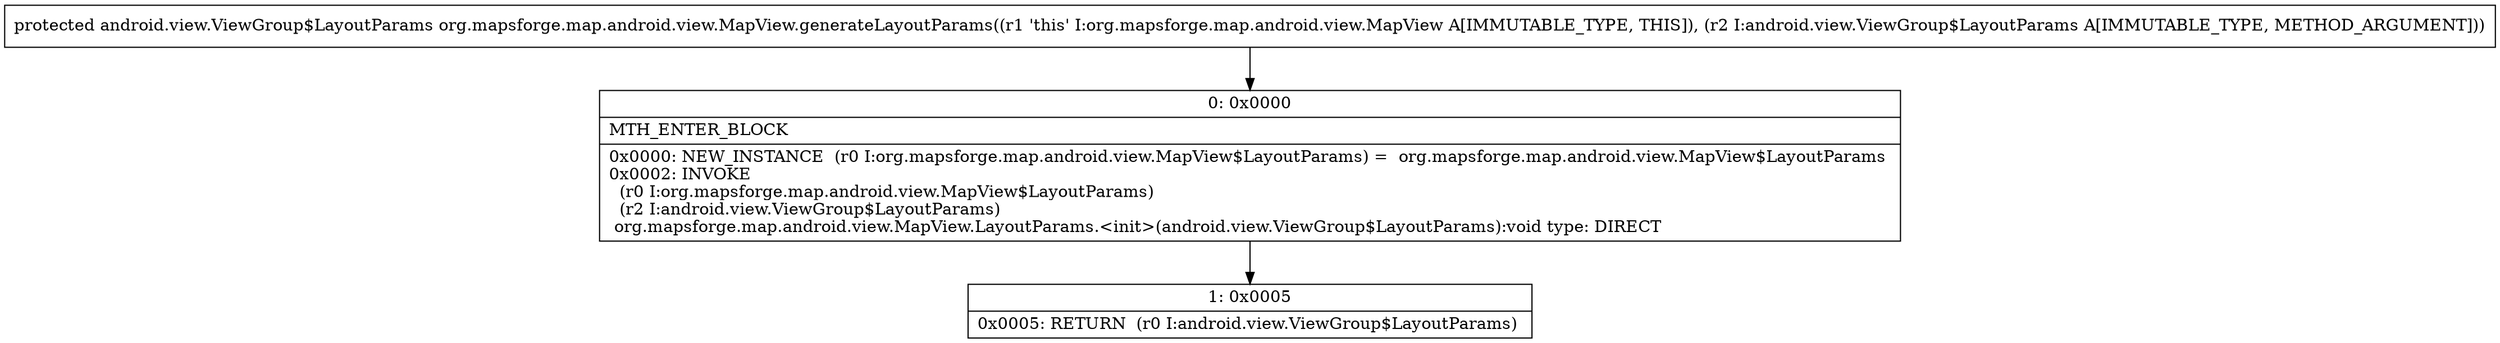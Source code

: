 digraph "CFG fororg.mapsforge.map.android.view.MapView.generateLayoutParams(Landroid\/view\/ViewGroup$LayoutParams;)Landroid\/view\/ViewGroup$LayoutParams;" {
Node_0 [shape=record,label="{0\:\ 0x0000|MTH_ENTER_BLOCK\l|0x0000: NEW_INSTANCE  (r0 I:org.mapsforge.map.android.view.MapView$LayoutParams) =  org.mapsforge.map.android.view.MapView$LayoutParams \l0x0002: INVOKE  \l  (r0 I:org.mapsforge.map.android.view.MapView$LayoutParams)\l  (r2 I:android.view.ViewGroup$LayoutParams)\l org.mapsforge.map.android.view.MapView.LayoutParams.\<init\>(android.view.ViewGroup$LayoutParams):void type: DIRECT \l}"];
Node_1 [shape=record,label="{1\:\ 0x0005|0x0005: RETURN  (r0 I:android.view.ViewGroup$LayoutParams) \l}"];
MethodNode[shape=record,label="{protected android.view.ViewGroup$LayoutParams org.mapsforge.map.android.view.MapView.generateLayoutParams((r1 'this' I:org.mapsforge.map.android.view.MapView A[IMMUTABLE_TYPE, THIS]), (r2 I:android.view.ViewGroup$LayoutParams A[IMMUTABLE_TYPE, METHOD_ARGUMENT])) }"];
MethodNode -> Node_0;
Node_0 -> Node_1;
}

